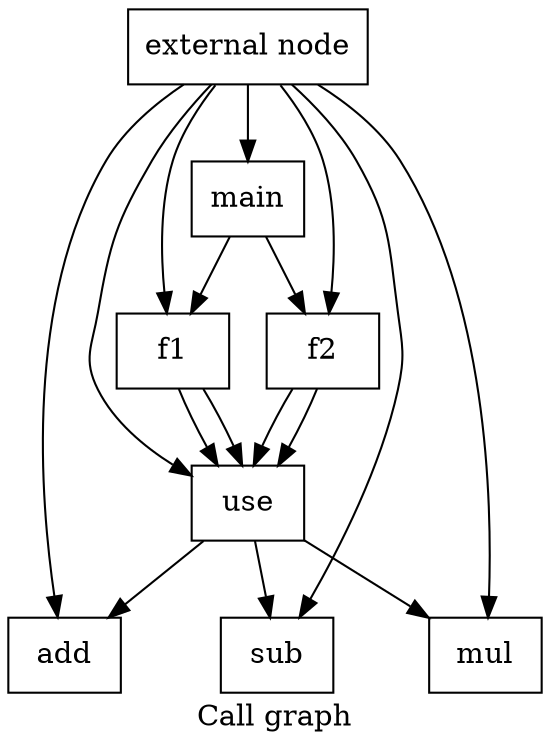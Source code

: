digraph "Call graph" {
	label="Call graph";

	Node0x7fcc085076f0 [shape=record,label="{external node}"];
	Node0x7fcc085076f0 -> Node0x7fcc08507780;
	Node0x7fcc085076f0 -> Node0x7fcc085077e0;
	Node0x7fcc085076f0 -> Node0x7fcc08507880;
	Node0x7fcc085076f0 -> Node0x7fcc08507960;
	Node0x7fcc085076f0 -> Node0x7fcc085079c0;
	Node0x7fcc085076f0 -> Node0x7fcc085078e0;
	Node0x7fcc085076f0 -> Node0x7fcc08507ba0;
	Node0x7fcc08507780 [shape=record,label="{add}"];
	Node0x7fcc085077e0 [shape=record,label="{sub}"];
	Node0x7fcc08507880 [shape=record,label="{mul}"];
	Node0x7fcc08507960 [shape=record,label="{use}"];
	Node0x7fcc08507960 -> Node0x7fcc085077e0;
	Node0x7fcc08507960 -> Node0x7fcc08507880;
	Node0x7fcc08507960 -> Node0x7fcc08507780;
	Node0x7fcc085079c0 [shape=record,label="{f1}"];
	Node0x7fcc085079c0 -> Node0x7fcc08507960;
	Node0x7fcc085079c0 -> Node0x7fcc08507960;
	Node0x7fcc085078e0 [shape=record,label="{f2}"];
	Node0x7fcc085078e0 -> Node0x7fcc08507960;
	Node0x7fcc085078e0 -> Node0x7fcc08507960;
	Node0x7fcc08507ba0 [shape=record,label="{main}"];
	Node0x7fcc08507ba0 -> Node0x7fcc085079c0;
	Node0x7fcc08507ba0 -> Node0x7fcc085078e0;
}
